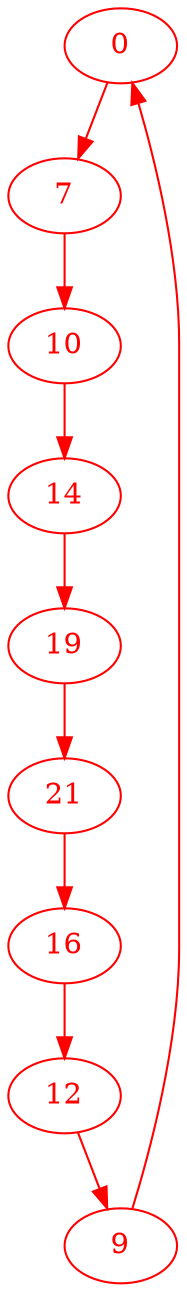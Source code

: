 digraph g{
node [color = red, fontcolor=red]; 0 7 9 10 12 14 16 19 21 ;
0 -> 7 [color=red] ;
7 -> 10 [color=red] ;
9 -> 0 [color=red] ;
10 -> 14 [color=red] ;
12 -> 9 [color=red] ;
14 -> 19 [color=red] ;
16 -> 12 [color=red] ;
19 -> 21 [color=red] ;
21 -> 16 [color=red] ;
}